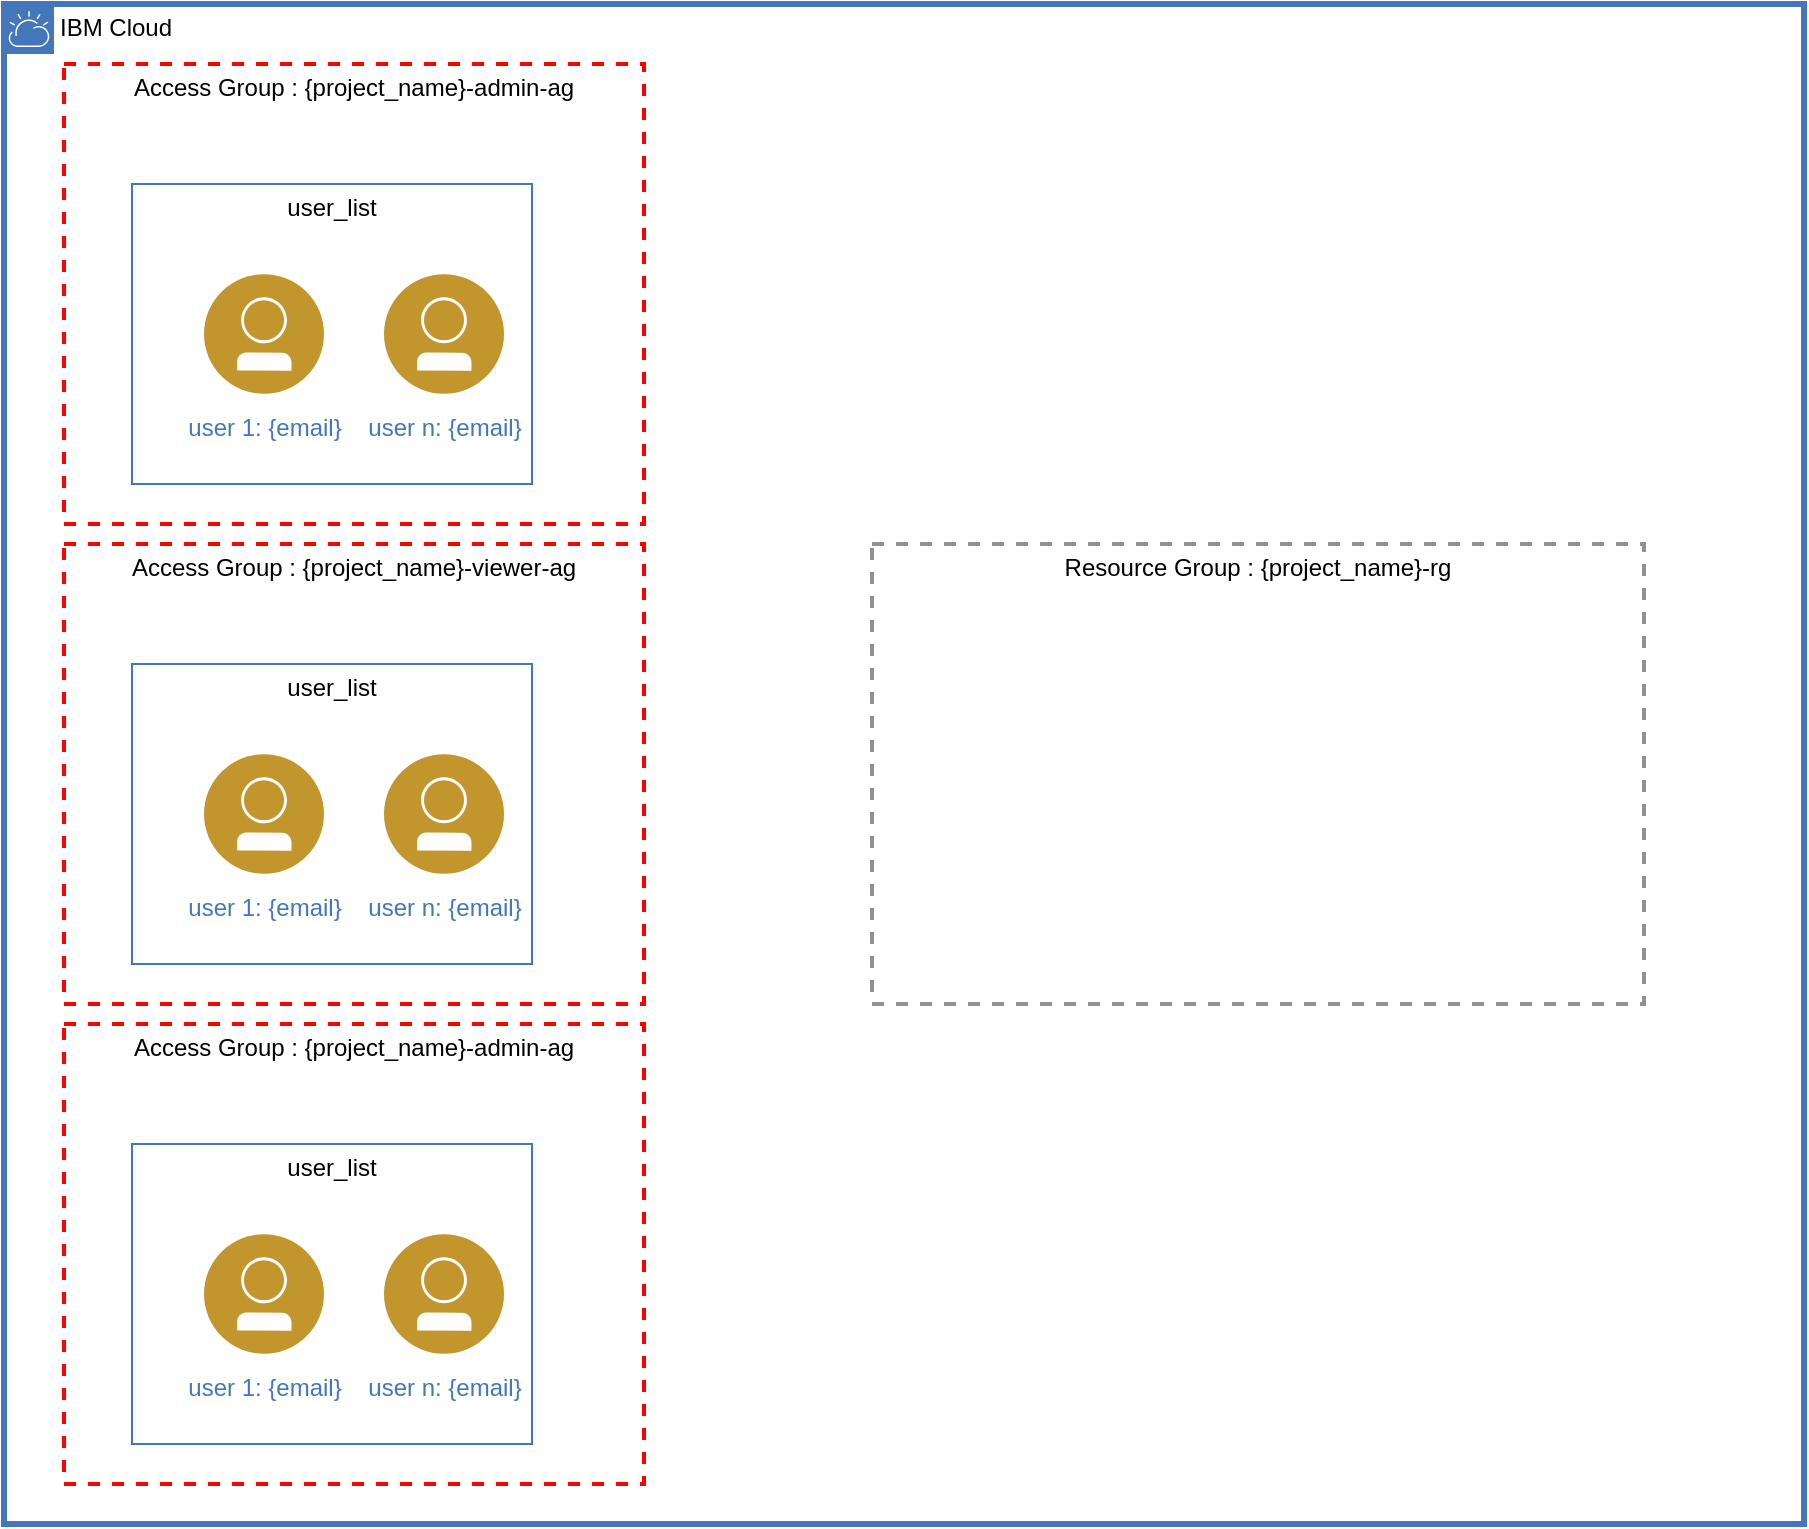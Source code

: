 <mxfile version="14.4.3" type="device"><diagram id="c5r8Vw3sJ-dQYCHcVOPS" name="iam-model"><mxGraphModel dx="1933" dy="788" grid="1" gridSize="10" guides="1" tooltips="1" connect="1" arrows="1" fold="1" page="1" pageScale="1" pageWidth="827" pageHeight="1169" math="0" shadow="0"><root><mxCell id="0"/><mxCell id="1" parent="0"/><mxCell id="LiJM7YJQ1VtnisWZVYQ7-1" value="IBM Cloud" style="shape=mxgraph.ibm.box;prType=cloud;fontStyle=0;verticalAlign=top;align=left;spacingLeft=32;spacingTop=4;fillColor=none;rounded=0;whiteSpace=wrap;html=1;strokeColor=#4376BB;strokeWidth=3;dashed=0;container=1;spacing=-4;collapsible=0;expand=0;recursiveResize=0;" vertex="1" parent="1"><mxGeometry x="-20" y="130" width="900" height="760" as="geometry"/></mxCell><mxCell id="LiJM7YJQ1VtnisWZVYQ7-3" value="Access Group : {project_name}-admin-ag" style="fontStyle=0;verticalAlign=top;align=center;spacingTop=-2;fillColor=none;rounded=0;whiteSpace=wrap;html=1;strokeColor=#FF0000;strokeWidth=2;dashed=1;container=1;collapsible=0;expand=0;recursiveResize=0;" vertex="1" parent="LiJM7YJQ1VtnisWZVYQ7-1"><mxGeometry x="30" y="30" width="290" height="230" as="geometry"/></mxCell><mxCell id="LiJM7YJQ1VtnisWZVYQ7-5" value="user_list" style="fontStyle=0;verticalAlign=top;align=center;spacingTop=-2;fillColor=none;rounded=0;whiteSpace=wrap;html=1;strokeColor=#4376BB;strokeWidth=1;dashed=0;container=1;collapsible=0;expand=0;recursiveResize=0;" vertex="1" parent="LiJM7YJQ1VtnisWZVYQ7-3"><mxGeometry x="34" y="60" width="200" height="150" as="geometry"/></mxCell><mxCell id="LiJM7YJQ1VtnisWZVYQ7-4" value="user 1: {email}" style="aspect=fixed;perimeter=ellipsePerimeter;html=1;align=center;shadow=0;dashed=0;fontColor=#4277BB;labelBackgroundColor=#ffffff;fontSize=12;spacingTop=3;image;image=img/lib/ibm/users/user.svg;" vertex="1" parent="LiJM7YJQ1VtnisWZVYQ7-5"><mxGeometry x="36" y="45" width="60" height="60" as="geometry"/></mxCell><mxCell id="LiJM7YJQ1VtnisWZVYQ7-6" value="user n: {email}" style="aspect=fixed;perimeter=ellipsePerimeter;html=1;align=center;shadow=0;dashed=0;fontColor=#4277BB;labelBackgroundColor=#ffffff;fontSize=12;spacingTop=3;image;image=img/lib/ibm/users/user.svg;" vertex="1" parent="LiJM7YJQ1VtnisWZVYQ7-5"><mxGeometry x="126" y="45" width="60" height="60" as="geometry"/></mxCell><mxCell id="LiJM7YJQ1VtnisWZVYQ7-7" value="Access Group : {project_name}-viewer-ag" style="fontStyle=0;verticalAlign=top;align=center;spacingTop=-2;fillColor=none;rounded=0;whiteSpace=wrap;html=1;strokeColor=#FF0000;strokeWidth=2;dashed=1;container=1;collapsible=0;expand=0;recursiveResize=0;" vertex="1" parent="LiJM7YJQ1VtnisWZVYQ7-1"><mxGeometry x="30" y="270" width="290" height="230" as="geometry"/></mxCell><mxCell id="LiJM7YJQ1VtnisWZVYQ7-8" value="user_list" style="fontStyle=0;verticalAlign=top;align=center;spacingTop=-2;fillColor=none;rounded=0;whiteSpace=wrap;html=1;strokeColor=#4376BB;strokeWidth=1;dashed=0;container=1;collapsible=0;expand=0;recursiveResize=0;" vertex="1" parent="LiJM7YJQ1VtnisWZVYQ7-7"><mxGeometry x="34" y="60" width="200" height="150" as="geometry"/></mxCell><mxCell id="LiJM7YJQ1VtnisWZVYQ7-9" value="user 1: {email}" style="aspect=fixed;perimeter=ellipsePerimeter;html=1;align=center;shadow=0;dashed=0;fontColor=#4277BB;labelBackgroundColor=#ffffff;fontSize=12;spacingTop=3;image;image=img/lib/ibm/users/user.svg;" vertex="1" parent="LiJM7YJQ1VtnisWZVYQ7-8"><mxGeometry x="36" y="45" width="60" height="60" as="geometry"/></mxCell><mxCell id="LiJM7YJQ1VtnisWZVYQ7-10" value="user n: {email}" style="aspect=fixed;perimeter=ellipsePerimeter;html=1;align=center;shadow=0;dashed=0;fontColor=#4277BB;labelBackgroundColor=#ffffff;fontSize=12;spacingTop=3;image;image=img/lib/ibm/users/user.svg;" vertex="1" parent="LiJM7YJQ1VtnisWZVYQ7-8"><mxGeometry x="126" y="45" width="60" height="60" as="geometry"/></mxCell><mxCell id="LiJM7YJQ1VtnisWZVYQ7-21" value="Access Group : {project_name}-admin-ag" style="fontStyle=0;verticalAlign=top;align=center;spacingTop=-2;fillColor=none;rounded=0;whiteSpace=wrap;html=1;strokeColor=#FF0000;strokeWidth=2;dashed=1;container=1;collapsible=0;expand=0;recursiveResize=0;" vertex="1" parent="LiJM7YJQ1VtnisWZVYQ7-1"><mxGeometry x="30" y="510" width="290" height="230" as="geometry"/></mxCell><mxCell id="LiJM7YJQ1VtnisWZVYQ7-22" value="user_list" style="fontStyle=0;verticalAlign=top;align=center;spacingTop=-2;fillColor=none;rounded=0;whiteSpace=wrap;html=1;strokeColor=#4376BB;strokeWidth=1;dashed=0;container=1;collapsible=0;expand=0;recursiveResize=0;" vertex="1" parent="LiJM7YJQ1VtnisWZVYQ7-21"><mxGeometry x="34" y="60" width="200" height="150" as="geometry"/></mxCell><mxCell id="LiJM7YJQ1VtnisWZVYQ7-23" value="user 1: {email}" style="aspect=fixed;perimeter=ellipsePerimeter;html=1;align=center;shadow=0;dashed=0;fontColor=#4277BB;labelBackgroundColor=#ffffff;fontSize=12;spacingTop=3;image;image=img/lib/ibm/users/user.svg;" vertex="1" parent="LiJM7YJQ1VtnisWZVYQ7-22"><mxGeometry x="36" y="45" width="60" height="60" as="geometry"/></mxCell><mxCell id="LiJM7YJQ1VtnisWZVYQ7-24" value="user n: {email}" style="aspect=fixed;perimeter=ellipsePerimeter;html=1;align=center;shadow=0;dashed=0;fontColor=#4277BB;labelBackgroundColor=#ffffff;fontSize=12;spacingTop=3;image;image=img/lib/ibm/users/user.svg;" vertex="1" parent="LiJM7YJQ1VtnisWZVYQ7-22"><mxGeometry x="126" y="45" width="60" height="60" as="geometry"/></mxCell><mxCell id="LiJM7YJQ1VtnisWZVYQ7-2" value="Resource Group : {project_name}-rg" style="fontStyle=0;verticalAlign=top;align=center;spacingTop=-2;fillColor=none;rounded=0;whiteSpace=wrap;html=1;strokeColor=#919191;strokeWidth=2;dashed=1;container=1;collapsible=0;expand=0;recursiveResize=0;" vertex="1" parent="LiJM7YJQ1VtnisWZVYQ7-1"><mxGeometry x="434" y="270" width="386" height="230" as="geometry"/></mxCell></root></mxGraphModel></diagram></mxfile>